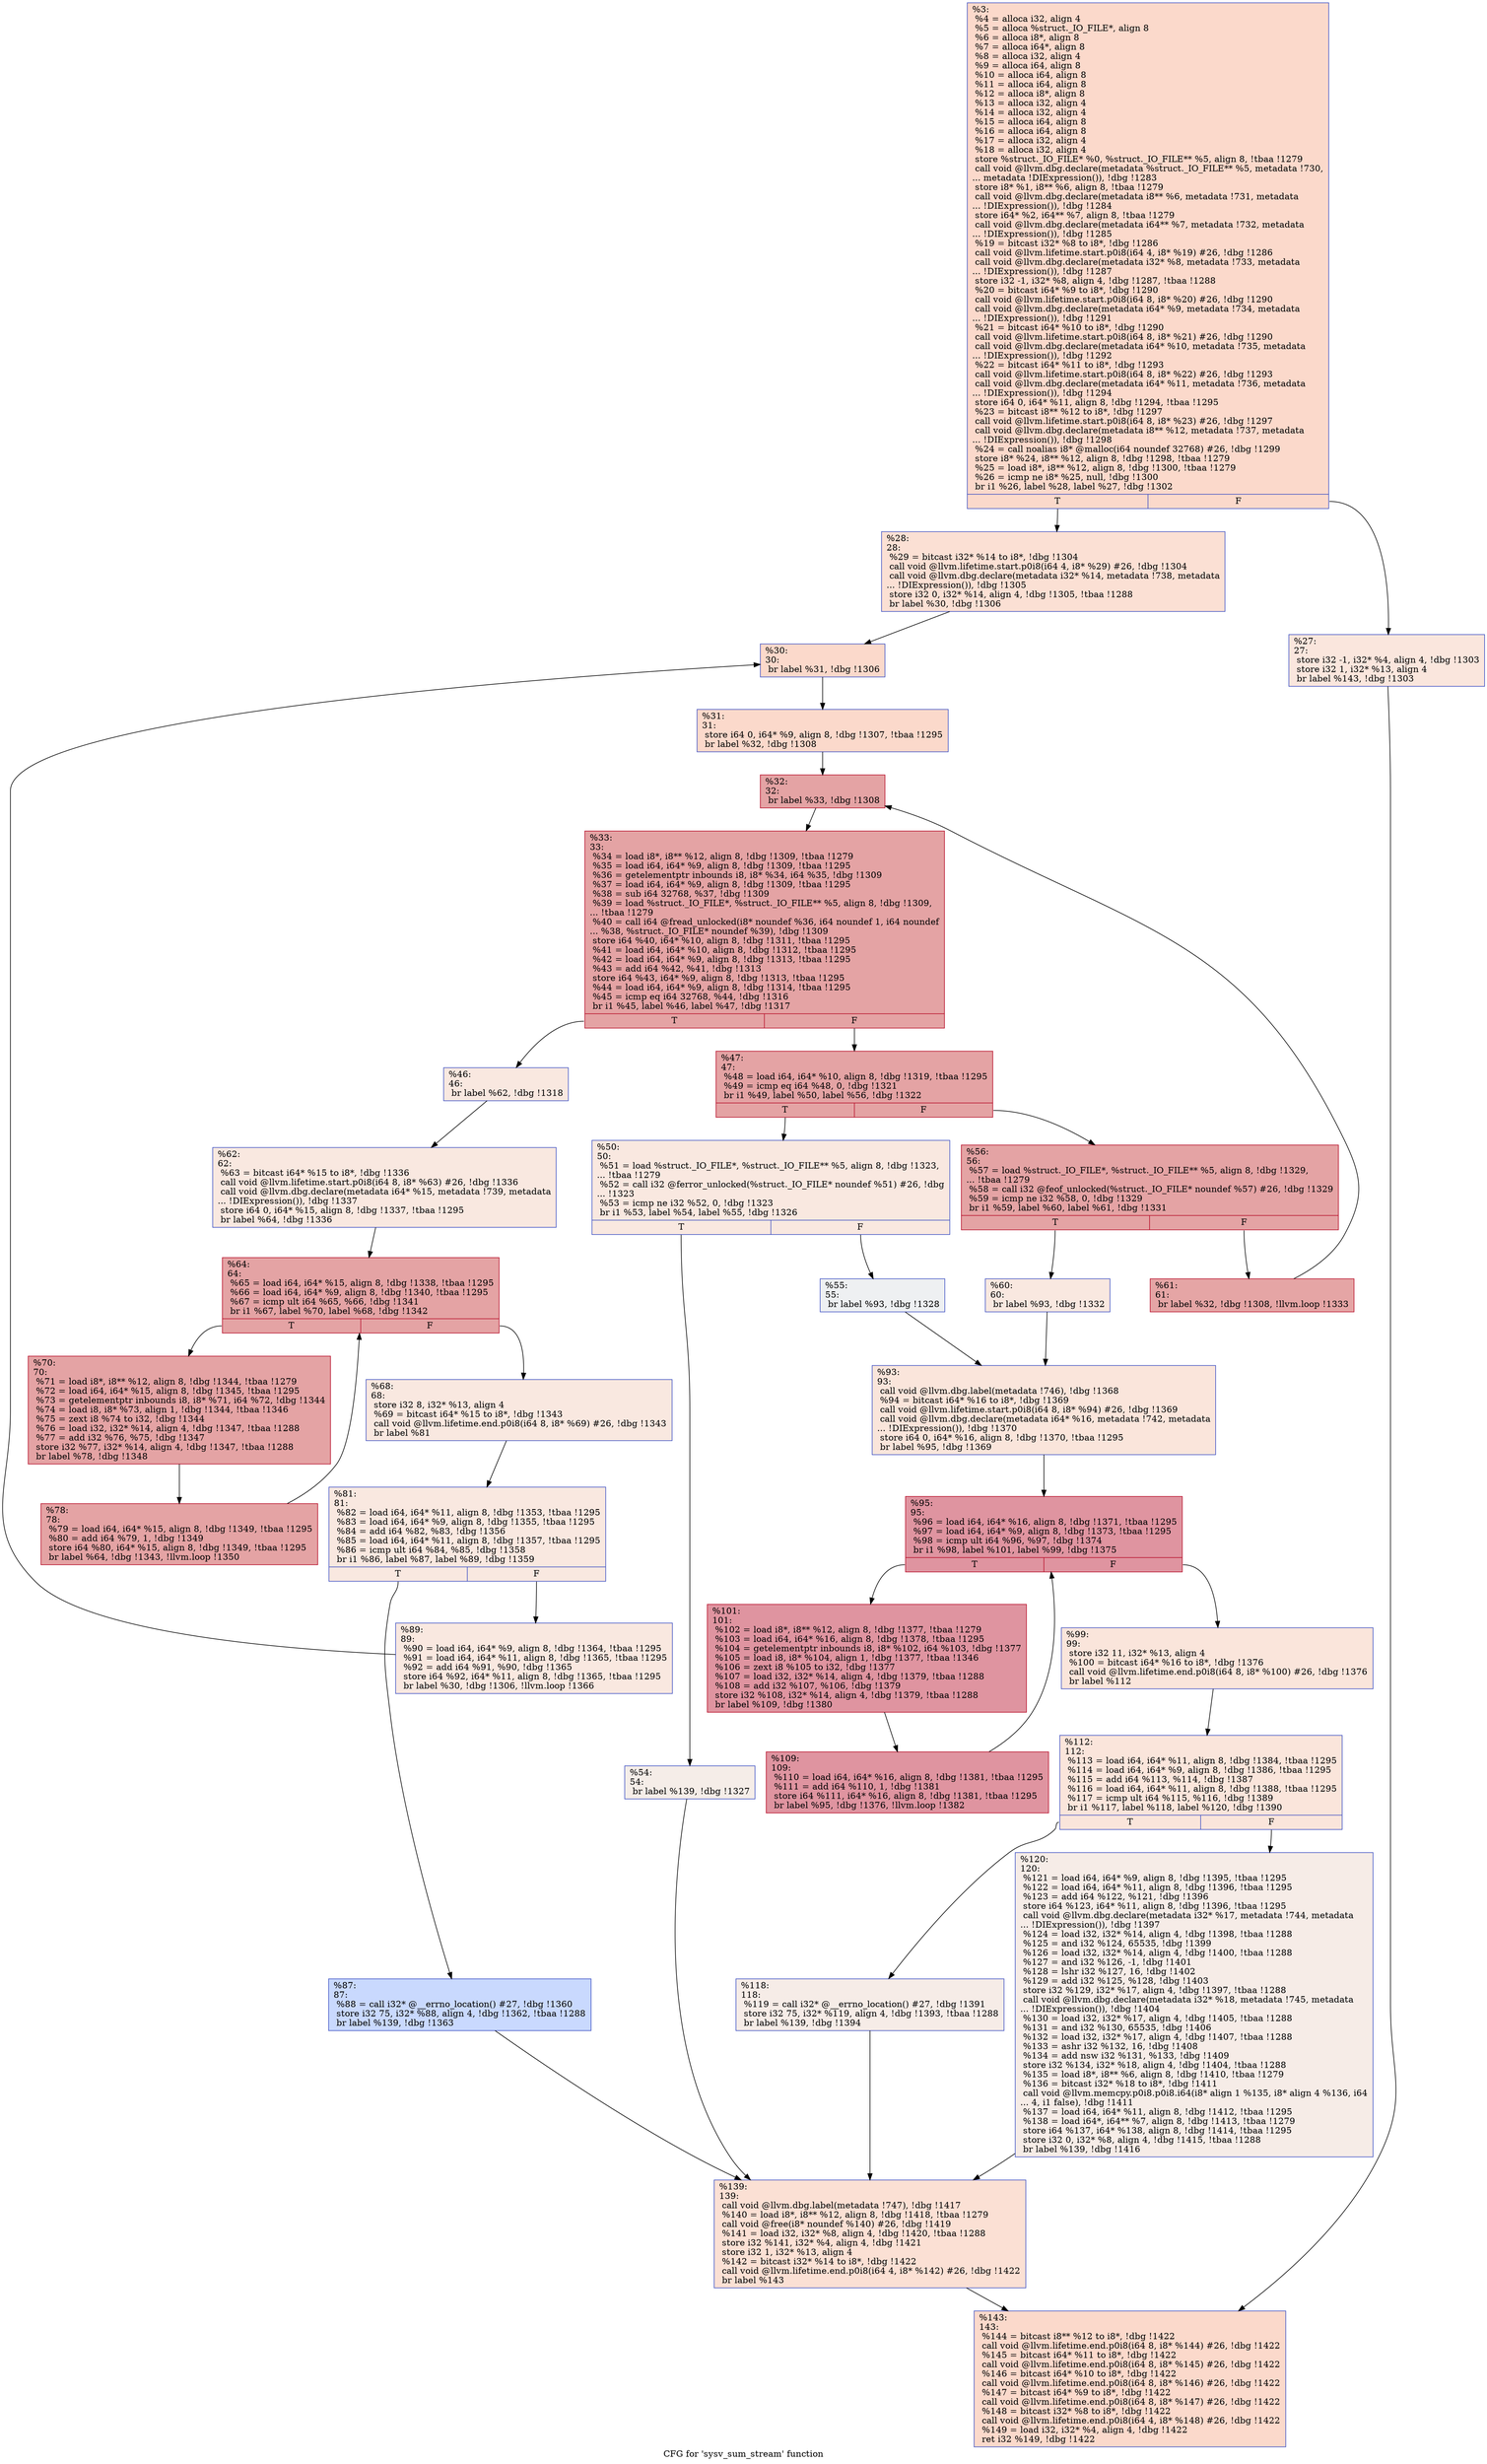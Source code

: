 digraph "CFG for 'sysv_sum_stream' function" {
	label="CFG for 'sysv_sum_stream' function";

	Node0x1fae110 [shape=record,color="#3d50c3ff", style=filled, fillcolor="#f7a88970",label="{%3:\l  %4 = alloca i32, align 4\l  %5 = alloca %struct._IO_FILE*, align 8\l  %6 = alloca i8*, align 8\l  %7 = alloca i64*, align 8\l  %8 = alloca i32, align 4\l  %9 = alloca i64, align 8\l  %10 = alloca i64, align 8\l  %11 = alloca i64, align 8\l  %12 = alloca i8*, align 8\l  %13 = alloca i32, align 4\l  %14 = alloca i32, align 4\l  %15 = alloca i64, align 8\l  %16 = alloca i64, align 8\l  %17 = alloca i32, align 4\l  %18 = alloca i32, align 4\l  store %struct._IO_FILE* %0, %struct._IO_FILE** %5, align 8, !tbaa !1279\l  call void @llvm.dbg.declare(metadata %struct._IO_FILE** %5, metadata !730,\l... metadata !DIExpression()), !dbg !1283\l  store i8* %1, i8** %6, align 8, !tbaa !1279\l  call void @llvm.dbg.declare(metadata i8** %6, metadata !731, metadata\l... !DIExpression()), !dbg !1284\l  store i64* %2, i64** %7, align 8, !tbaa !1279\l  call void @llvm.dbg.declare(metadata i64** %7, metadata !732, metadata\l... !DIExpression()), !dbg !1285\l  %19 = bitcast i32* %8 to i8*, !dbg !1286\l  call void @llvm.lifetime.start.p0i8(i64 4, i8* %19) #26, !dbg !1286\l  call void @llvm.dbg.declare(metadata i32* %8, metadata !733, metadata\l... !DIExpression()), !dbg !1287\l  store i32 -1, i32* %8, align 4, !dbg !1287, !tbaa !1288\l  %20 = bitcast i64* %9 to i8*, !dbg !1290\l  call void @llvm.lifetime.start.p0i8(i64 8, i8* %20) #26, !dbg !1290\l  call void @llvm.dbg.declare(metadata i64* %9, metadata !734, metadata\l... !DIExpression()), !dbg !1291\l  %21 = bitcast i64* %10 to i8*, !dbg !1290\l  call void @llvm.lifetime.start.p0i8(i64 8, i8* %21) #26, !dbg !1290\l  call void @llvm.dbg.declare(metadata i64* %10, metadata !735, metadata\l... !DIExpression()), !dbg !1292\l  %22 = bitcast i64* %11 to i8*, !dbg !1293\l  call void @llvm.lifetime.start.p0i8(i64 8, i8* %22) #26, !dbg !1293\l  call void @llvm.dbg.declare(metadata i64* %11, metadata !736, metadata\l... !DIExpression()), !dbg !1294\l  store i64 0, i64* %11, align 8, !dbg !1294, !tbaa !1295\l  %23 = bitcast i8** %12 to i8*, !dbg !1297\l  call void @llvm.lifetime.start.p0i8(i64 8, i8* %23) #26, !dbg !1297\l  call void @llvm.dbg.declare(metadata i8** %12, metadata !737, metadata\l... !DIExpression()), !dbg !1298\l  %24 = call noalias i8* @malloc(i64 noundef 32768) #26, !dbg !1299\l  store i8* %24, i8** %12, align 8, !dbg !1298, !tbaa !1279\l  %25 = load i8*, i8** %12, align 8, !dbg !1300, !tbaa !1279\l  %26 = icmp ne i8* %25, null, !dbg !1300\l  br i1 %26, label %28, label %27, !dbg !1302\l|{<s0>T|<s1>F}}"];
	Node0x1fae110:s0 -> Node0x1fb7b10;
	Node0x1fae110:s1 -> Node0x1fb7ac0;
	Node0x1fb7ac0 [shape=record,color="#3d50c3ff", style=filled, fillcolor="#f3c7b170",label="{%27:\l27:                                               \l  store i32 -1, i32* %4, align 4, !dbg !1303\l  store i32 1, i32* %13, align 4\l  br label %143, !dbg !1303\l}"];
	Node0x1fb7ac0 -> Node0x1fb8470;
	Node0x1fb7b10 [shape=record,color="#3d50c3ff", style=filled, fillcolor="#f7b99e70",label="{%28:\l28:                                               \l  %29 = bitcast i32* %14 to i8*, !dbg !1304\l  call void @llvm.lifetime.start.p0i8(i64 4, i8* %29) #26, !dbg !1304\l  call void @llvm.dbg.declare(metadata i32* %14, metadata !738, metadata\l... !DIExpression()), !dbg !1305\l  store i32 0, i32* %14, align 4, !dbg !1305, !tbaa !1288\l  br label %30, !dbg !1306\l}"];
	Node0x1fb7b10 -> Node0x1fb7b60;
	Node0x1fb7b60 [shape=record,color="#3d50c3ff", style=filled, fillcolor="#f7a88970",label="{%30:\l30:                                               \l  br label %31, !dbg !1306\l}"];
	Node0x1fb7b60 -> Node0x1fb7bb0;
	Node0x1fb7bb0 [shape=record,color="#3d50c3ff", style=filled, fillcolor="#f7a88970",label="{%31:\l31:                                               \l  store i64 0, i64* %9, align 8, !dbg !1307, !tbaa !1295\l  br label %32, !dbg !1308\l}"];
	Node0x1fb7bb0 -> Node0x1fb7c00;
	Node0x1fb7c00 [shape=record,color="#b70d28ff", style=filled, fillcolor="#c32e3170",label="{%32:\l32:                                               \l  br label %33, !dbg !1308\l}"];
	Node0x1fb7c00 -> Node0x1fb7c50;
	Node0x1fb7c50 [shape=record,color="#b70d28ff", style=filled, fillcolor="#c32e3170",label="{%33:\l33:                                               \l  %34 = load i8*, i8** %12, align 8, !dbg !1309, !tbaa !1279\l  %35 = load i64, i64* %9, align 8, !dbg !1309, !tbaa !1295\l  %36 = getelementptr inbounds i8, i8* %34, i64 %35, !dbg !1309\l  %37 = load i64, i64* %9, align 8, !dbg !1309, !tbaa !1295\l  %38 = sub i64 32768, %37, !dbg !1309\l  %39 = load %struct._IO_FILE*, %struct._IO_FILE** %5, align 8, !dbg !1309,\l... !tbaa !1279\l  %40 = call i64 @fread_unlocked(i8* noundef %36, i64 noundef 1, i64 noundef\l... %38, %struct._IO_FILE* noundef %39), !dbg !1309\l  store i64 %40, i64* %10, align 8, !dbg !1311, !tbaa !1295\l  %41 = load i64, i64* %10, align 8, !dbg !1312, !tbaa !1295\l  %42 = load i64, i64* %9, align 8, !dbg !1313, !tbaa !1295\l  %43 = add i64 %42, %41, !dbg !1313\l  store i64 %43, i64* %9, align 8, !dbg !1313, !tbaa !1295\l  %44 = load i64, i64* %9, align 8, !dbg !1314, !tbaa !1295\l  %45 = icmp eq i64 32768, %44, !dbg !1316\l  br i1 %45, label %46, label %47, !dbg !1317\l|{<s0>T|<s1>F}}"];
	Node0x1fb7c50:s0 -> Node0x1fb7ca0;
	Node0x1fb7c50:s1 -> Node0x1fb7cf0;
	Node0x1fb7ca0 [shape=record,color="#3d50c3ff", style=filled, fillcolor="#f1ccb870",label="{%46:\l46:                                               \l  br label %62, !dbg !1318\l}"];
	Node0x1fb7ca0 -> Node0x1fb7f20;
	Node0x1fb7cf0 [shape=record,color="#b70d28ff", style=filled, fillcolor="#c32e3170",label="{%47:\l47:                                               \l  %48 = load i64, i64* %10, align 8, !dbg !1319, !tbaa !1295\l  %49 = icmp eq i64 %48, 0, !dbg !1321\l  br i1 %49, label %50, label %56, !dbg !1322\l|{<s0>T|<s1>F}}"];
	Node0x1fb7cf0:s0 -> Node0x1fb7d40;
	Node0x1fb7cf0:s1 -> Node0x1fb7e30;
	Node0x1fb7d40 [shape=record,color="#3d50c3ff", style=filled, fillcolor="#f1ccb870",label="{%50:\l50:                                               \l  %51 = load %struct._IO_FILE*, %struct._IO_FILE** %5, align 8, !dbg !1323,\l... !tbaa !1279\l  %52 = call i32 @ferror_unlocked(%struct._IO_FILE* noundef %51) #26, !dbg\l... !1323\l  %53 = icmp ne i32 %52, 0, !dbg !1323\l  br i1 %53, label %54, label %55, !dbg !1326\l|{<s0>T|<s1>F}}"];
	Node0x1fb7d40:s0 -> Node0x1fb7d90;
	Node0x1fb7d40:s1 -> Node0x1fb7de0;
	Node0x1fb7d90 [shape=record,color="#3d50c3ff", style=filled, fillcolor="#e8d6cc70",label="{%54:\l54:                                               \l  br label %139, !dbg !1327\l}"];
	Node0x1fb7d90 -> Node0x1fb8420;
	Node0x1fb7de0 [shape=record,color="#3d50c3ff", style=filled, fillcolor="#d9dce170",label="{%55:\l55:                                               \l  br label %93, !dbg !1328\l}"];
	Node0x1fb7de0 -> Node0x1fb81a0;
	Node0x1fb7e30 [shape=record,color="#b70d28ff", style=filled, fillcolor="#c32e3170",label="{%56:\l56:                                               \l  %57 = load %struct._IO_FILE*, %struct._IO_FILE** %5, align 8, !dbg !1329,\l... !tbaa !1279\l  %58 = call i32 @feof_unlocked(%struct._IO_FILE* noundef %57) #26, !dbg !1329\l  %59 = icmp ne i32 %58, 0, !dbg !1329\l  br i1 %59, label %60, label %61, !dbg !1331\l|{<s0>T|<s1>F}}"];
	Node0x1fb7e30:s0 -> Node0x1fb7e80;
	Node0x1fb7e30:s1 -> Node0x1fb7ed0;
	Node0x1fb7e80 [shape=record,color="#3d50c3ff", style=filled, fillcolor="#f1ccb870",label="{%60:\l60:                                               \l  br label %93, !dbg !1332\l}"];
	Node0x1fb7e80 -> Node0x1fb81a0;
	Node0x1fb7ed0 [shape=record,color="#b70d28ff", style=filled, fillcolor="#c5333470",label="{%61:\l61:                                               \l  br label %32, !dbg !1308, !llvm.loop !1333\l}"];
	Node0x1fb7ed0 -> Node0x1fb7c00;
	Node0x1fb7f20 [shape=record,color="#3d50c3ff", style=filled, fillcolor="#f1ccb870",label="{%62:\l62:                                               \l  %63 = bitcast i64* %15 to i8*, !dbg !1336\l  call void @llvm.lifetime.start.p0i8(i64 8, i8* %63) #26, !dbg !1336\l  call void @llvm.dbg.declare(metadata i64* %15, metadata !739, metadata\l... !DIExpression()), !dbg !1337\l  store i64 0, i64* %15, align 8, !dbg !1337, !tbaa !1295\l  br label %64, !dbg !1336\l}"];
	Node0x1fb7f20 -> Node0x1fb7f70;
	Node0x1fb7f70 [shape=record,color="#b70d28ff", style=filled, fillcolor="#c32e3170",label="{%64:\l64:                                               \l  %65 = load i64, i64* %15, align 8, !dbg !1338, !tbaa !1295\l  %66 = load i64, i64* %9, align 8, !dbg !1340, !tbaa !1295\l  %67 = icmp ult i64 %65, %66, !dbg !1341\l  br i1 %67, label %70, label %68, !dbg !1342\l|{<s0>T|<s1>F}}"];
	Node0x1fb7f70:s0 -> Node0x1fb8010;
	Node0x1fb7f70:s1 -> Node0x1fb7fc0;
	Node0x1fb7fc0 [shape=record,color="#3d50c3ff", style=filled, fillcolor="#f1ccb870",label="{%68:\l68:                                               \l  store i32 8, i32* %13, align 4\l  %69 = bitcast i64* %15 to i8*, !dbg !1343\l  call void @llvm.lifetime.end.p0i8(i64 8, i8* %69) #26, !dbg !1343\l  br label %81\l}"];
	Node0x1fb7fc0 -> Node0x1fb80b0;
	Node0x1fb8010 [shape=record,color="#b70d28ff", style=filled, fillcolor="#c32e3170",label="{%70:\l70:                                               \l  %71 = load i8*, i8** %12, align 8, !dbg !1344, !tbaa !1279\l  %72 = load i64, i64* %15, align 8, !dbg !1345, !tbaa !1295\l  %73 = getelementptr inbounds i8, i8* %71, i64 %72, !dbg !1344\l  %74 = load i8, i8* %73, align 1, !dbg !1344, !tbaa !1346\l  %75 = zext i8 %74 to i32, !dbg !1344\l  %76 = load i32, i32* %14, align 4, !dbg !1347, !tbaa !1288\l  %77 = add i32 %76, %75, !dbg !1347\l  store i32 %77, i32* %14, align 4, !dbg !1347, !tbaa !1288\l  br label %78, !dbg !1348\l}"];
	Node0x1fb8010 -> Node0x1fb8060;
	Node0x1fb8060 [shape=record,color="#b70d28ff", style=filled, fillcolor="#c32e3170",label="{%78:\l78:                                               \l  %79 = load i64, i64* %15, align 8, !dbg !1349, !tbaa !1295\l  %80 = add i64 %79, 1, !dbg !1349\l  store i64 %80, i64* %15, align 8, !dbg !1349, !tbaa !1295\l  br label %64, !dbg !1343, !llvm.loop !1350\l}"];
	Node0x1fb8060 -> Node0x1fb7f70;
	Node0x1fb80b0 [shape=record,color="#3d50c3ff", style=filled, fillcolor="#f1ccb870",label="{%81:\l81:                                               \l  %82 = load i64, i64* %11, align 8, !dbg !1353, !tbaa !1295\l  %83 = load i64, i64* %9, align 8, !dbg !1355, !tbaa !1295\l  %84 = add i64 %82, %83, !dbg !1356\l  %85 = load i64, i64* %11, align 8, !dbg !1357, !tbaa !1295\l  %86 = icmp ult i64 %84, %85, !dbg !1358\l  br i1 %86, label %87, label %89, !dbg !1359\l|{<s0>T|<s1>F}}"];
	Node0x1fb80b0:s0 -> Node0x1fb8100;
	Node0x1fb80b0:s1 -> Node0x1fb8150;
	Node0x1fb8100 [shape=record,color="#3d50c3ff", style=filled, fillcolor="#85a8fc70",label="{%87:\l87:                                               \l  %88 = call i32* @__errno_location() #27, !dbg !1360\l  store i32 75, i32* %88, align 4, !dbg !1362, !tbaa !1288\l  br label %139, !dbg !1363\l}"];
	Node0x1fb8100 -> Node0x1fb8420;
	Node0x1fb8150 [shape=record,color="#3d50c3ff", style=filled, fillcolor="#f1ccb870",label="{%89:\l89:                                               \l  %90 = load i64, i64* %9, align 8, !dbg !1364, !tbaa !1295\l  %91 = load i64, i64* %11, align 8, !dbg !1365, !tbaa !1295\l  %92 = add i64 %91, %90, !dbg !1365\l  store i64 %92, i64* %11, align 8, !dbg !1365, !tbaa !1295\l  br label %30, !dbg !1306, !llvm.loop !1366\l}"];
	Node0x1fb8150 -> Node0x1fb7b60;
	Node0x1fb81a0 [shape=record,color="#3d50c3ff", style=filled, fillcolor="#f4c5ad70",label="{%93:\l93:                                               \l  call void @llvm.dbg.label(metadata !746), !dbg !1368\l  %94 = bitcast i64* %16 to i8*, !dbg !1369\l  call void @llvm.lifetime.start.p0i8(i64 8, i8* %94) #26, !dbg !1369\l  call void @llvm.dbg.declare(metadata i64* %16, metadata !742, metadata\l... !DIExpression()), !dbg !1370\l  store i64 0, i64* %16, align 8, !dbg !1370, !tbaa !1295\l  br label %95, !dbg !1369\l}"];
	Node0x1fb81a0 -> Node0x1fb81f0;
	Node0x1fb81f0 [shape=record,color="#b70d28ff", style=filled, fillcolor="#b70d2870",label="{%95:\l95:                                               \l  %96 = load i64, i64* %16, align 8, !dbg !1371, !tbaa !1295\l  %97 = load i64, i64* %9, align 8, !dbg !1373, !tbaa !1295\l  %98 = icmp ult i64 %96, %97, !dbg !1374\l  br i1 %98, label %101, label %99, !dbg !1375\l|{<s0>T|<s1>F}}"];
	Node0x1fb81f0:s0 -> Node0x1fb8290;
	Node0x1fb81f0:s1 -> Node0x1fb8240;
	Node0x1fb8240 [shape=record,color="#3d50c3ff", style=filled, fillcolor="#f4c5ad70",label="{%99:\l99:                                               \l  store i32 11, i32* %13, align 4\l  %100 = bitcast i64* %16 to i8*, !dbg !1376\l  call void @llvm.lifetime.end.p0i8(i64 8, i8* %100) #26, !dbg !1376\l  br label %112\l}"];
	Node0x1fb8240 -> Node0x1fb8330;
	Node0x1fb8290 [shape=record,color="#b70d28ff", style=filled, fillcolor="#b70d2870",label="{%101:\l101:                                              \l  %102 = load i8*, i8** %12, align 8, !dbg !1377, !tbaa !1279\l  %103 = load i64, i64* %16, align 8, !dbg !1378, !tbaa !1295\l  %104 = getelementptr inbounds i8, i8* %102, i64 %103, !dbg !1377\l  %105 = load i8, i8* %104, align 1, !dbg !1377, !tbaa !1346\l  %106 = zext i8 %105 to i32, !dbg !1377\l  %107 = load i32, i32* %14, align 4, !dbg !1379, !tbaa !1288\l  %108 = add i32 %107, %106, !dbg !1379\l  store i32 %108, i32* %14, align 4, !dbg !1379, !tbaa !1288\l  br label %109, !dbg !1380\l}"];
	Node0x1fb8290 -> Node0x1fb82e0;
	Node0x1fb82e0 [shape=record,color="#b70d28ff", style=filled, fillcolor="#b70d2870",label="{%109:\l109:                                              \l  %110 = load i64, i64* %16, align 8, !dbg !1381, !tbaa !1295\l  %111 = add i64 %110, 1, !dbg !1381\l  store i64 %111, i64* %16, align 8, !dbg !1381, !tbaa !1295\l  br label %95, !dbg !1376, !llvm.loop !1382\l}"];
	Node0x1fb82e0 -> Node0x1fb81f0;
	Node0x1fb8330 [shape=record,color="#3d50c3ff", style=filled, fillcolor="#f4c5ad70",label="{%112:\l112:                                              \l  %113 = load i64, i64* %11, align 8, !dbg !1384, !tbaa !1295\l  %114 = load i64, i64* %9, align 8, !dbg !1386, !tbaa !1295\l  %115 = add i64 %113, %114, !dbg !1387\l  %116 = load i64, i64* %11, align 8, !dbg !1388, !tbaa !1295\l  %117 = icmp ult i64 %115, %116, !dbg !1389\l  br i1 %117, label %118, label %120, !dbg !1390\l|{<s0>T|<s1>F}}"];
	Node0x1fb8330:s0 -> Node0x1fb8380;
	Node0x1fb8330:s1 -> Node0x1fb83d0;
	Node0x1fb8380 [shape=record,color="#3d50c3ff", style=filled, fillcolor="#ead5c970",label="{%118:\l118:                                              \l  %119 = call i32* @__errno_location() #27, !dbg !1391\l  store i32 75, i32* %119, align 4, !dbg !1393, !tbaa !1288\l  br label %139, !dbg !1394\l}"];
	Node0x1fb8380 -> Node0x1fb8420;
	Node0x1fb83d0 [shape=record,color="#3d50c3ff", style=filled, fillcolor="#ead5c970",label="{%120:\l120:                                              \l  %121 = load i64, i64* %9, align 8, !dbg !1395, !tbaa !1295\l  %122 = load i64, i64* %11, align 8, !dbg !1396, !tbaa !1295\l  %123 = add i64 %122, %121, !dbg !1396\l  store i64 %123, i64* %11, align 8, !dbg !1396, !tbaa !1295\l  call void @llvm.dbg.declare(metadata i32* %17, metadata !744, metadata\l... !DIExpression()), !dbg !1397\l  %124 = load i32, i32* %14, align 4, !dbg !1398, !tbaa !1288\l  %125 = and i32 %124, 65535, !dbg !1399\l  %126 = load i32, i32* %14, align 4, !dbg !1400, !tbaa !1288\l  %127 = and i32 %126, -1, !dbg !1401\l  %128 = lshr i32 %127, 16, !dbg !1402\l  %129 = add i32 %125, %128, !dbg !1403\l  store i32 %129, i32* %17, align 4, !dbg !1397, !tbaa !1288\l  call void @llvm.dbg.declare(metadata i32* %18, metadata !745, metadata\l... !DIExpression()), !dbg !1404\l  %130 = load i32, i32* %17, align 4, !dbg !1405, !tbaa !1288\l  %131 = and i32 %130, 65535, !dbg !1406\l  %132 = load i32, i32* %17, align 4, !dbg !1407, !tbaa !1288\l  %133 = ashr i32 %132, 16, !dbg !1408\l  %134 = add nsw i32 %131, %133, !dbg !1409\l  store i32 %134, i32* %18, align 4, !dbg !1404, !tbaa !1288\l  %135 = load i8*, i8** %6, align 8, !dbg !1410, !tbaa !1279\l  %136 = bitcast i32* %18 to i8*, !dbg !1411\l  call void @llvm.memcpy.p0i8.p0i8.i64(i8* align 1 %135, i8* align 4 %136, i64\l... 4, i1 false), !dbg !1411\l  %137 = load i64, i64* %11, align 8, !dbg !1412, !tbaa !1295\l  %138 = load i64*, i64** %7, align 8, !dbg !1413, !tbaa !1279\l  store i64 %137, i64* %138, align 8, !dbg !1414, !tbaa !1295\l  store i32 0, i32* %8, align 4, !dbg !1415, !tbaa !1288\l  br label %139, !dbg !1416\l}"];
	Node0x1fb83d0 -> Node0x1fb8420;
	Node0x1fb8420 [shape=record,color="#3d50c3ff", style=filled, fillcolor="#f7b99e70",label="{%139:\l139:                                              \l  call void @llvm.dbg.label(metadata !747), !dbg !1417\l  %140 = load i8*, i8** %12, align 8, !dbg !1418, !tbaa !1279\l  call void @free(i8* noundef %140) #26, !dbg !1419\l  %141 = load i32, i32* %8, align 4, !dbg !1420, !tbaa !1288\l  store i32 %141, i32* %4, align 4, !dbg !1421\l  store i32 1, i32* %13, align 4\l  %142 = bitcast i32* %14 to i8*, !dbg !1422\l  call void @llvm.lifetime.end.p0i8(i64 4, i8* %142) #26, !dbg !1422\l  br label %143\l}"];
	Node0x1fb8420 -> Node0x1fb8470;
	Node0x1fb8470 [shape=record,color="#3d50c3ff", style=filled, fillcolor="#f7a88970",label="{%143:\l143:                                              \l  %144 = bitcast i8** %12 to i8*, !dbg !1422\l  call void @llvm.lifetime.end.p0i8(i64 8, i8* %144) #26, !dbg !1422\l  %145 = bitcast i64* %11 to i8*, !dbg !1422\l  call void @llvm.lifetime.end.p0i8(i64 8, i8* %145) #26, !dbg !1422\l  %146 = bitcast i64* %10 to i8*, !dbg !1422\l  call void @llvm.lifetime.end.p0i8(i64 8, i8* %146) #26, !dbg !1422\l  %147 = bitcast i64* %9 to i8*, !dbg !1422\l  call void @llvm.lifetime.end.p0i8(i64 8, i8* %147) #26, !dbg !1422\l  %148 = bitcast i32* %8 to i8*, !dbg !1422\l  call void @llvm.lifetime.end.p0i8(i64 4, i8* %148) #26, !dbg !1422\l  %149 = load i32, i32* %4, align 4, !dbg !1422\l  ret i32 %149, !dbg !1422\l}"];
}
